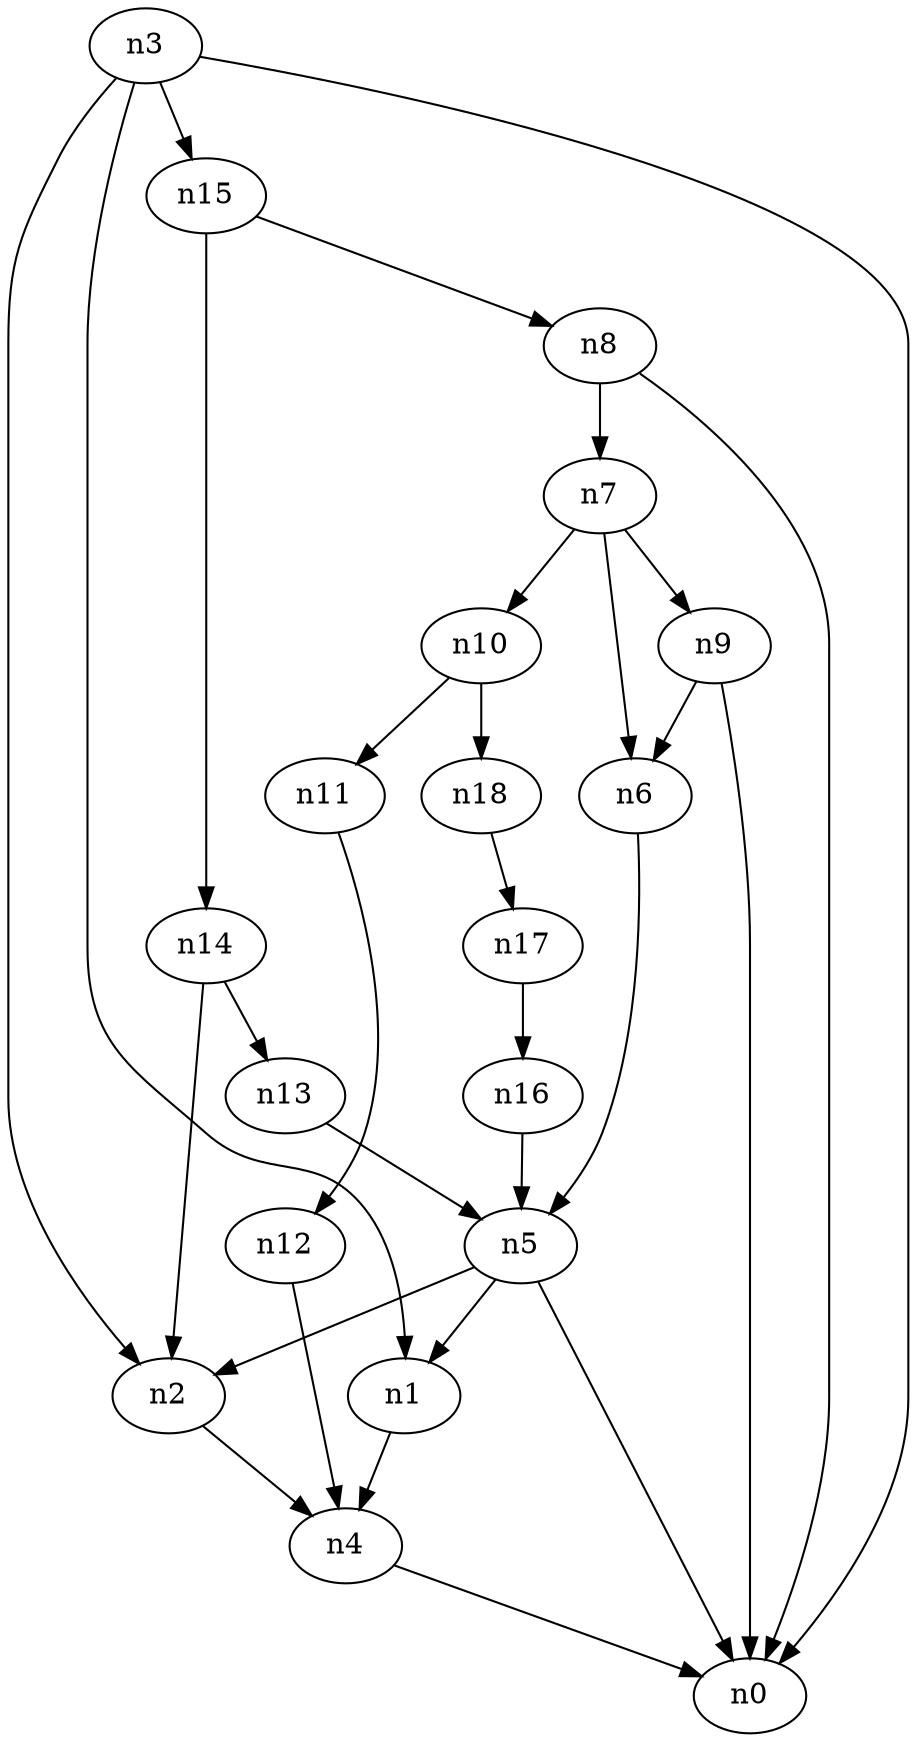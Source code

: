 digraph G {
	n1 -> n4	 [_graphml_id=e4];
	n2 -> n4	 [_graphml_id=e7];
	n3 -> n0	 [_graphml_id=e0];
	n3 -> n1	 [_graphml_id=e3];
	n3 -> n2	 [_graphml_id=e6];
	n3 -> n15	 [_graphml_id=e24];
	n4 -> n0	 [_graphml_id=e1];
	n5 -> n0	 [_graphml_id=e2];
	n5 -> n1	 [_graphml_id=e5];
	n5 -> n2	 [_graphml_id=e8];
	n6 -> n5	 [_graphml_id=e9];
	n7 -> n6	 [_graphml_id=e10];
	n7 -> n9	 [_graphml_id=e13];
	n7 -> n10	 [_graphml_id=e16];
	n8 -> n0	 [_graphml_id=e12];
	n8 -> n7	 [_graphml_id=e11];
	n9 -> n0	 [_graphml_id=e14];
	n9 -> n6	 [_graphml_id=e15];
	n10 -> n11	 [_graphml_id=e17];
	n10 -> n18	 [_graphml_id=e29];
	n11 -> n12	 [_graphml_id=e18];
	n12 -> n4	 [_graphml_id=e19];
	n13 -> n5	 [_graphml_id=e20];
	n14 -> n2	 [_graphml_id=e22];
	n14 -> n13	 [_graphml_id=e21];
	n15 -> n8	 [_graphml_id=e23];
	n15 -> n14	 [_graphml_id=e25];
	n16 -> n5	 [_graphml_id=e26];
	n17 -> n16	 [_graphml_id=e27];
	n18 -> n17	 [_graphml_id=e28];
}
